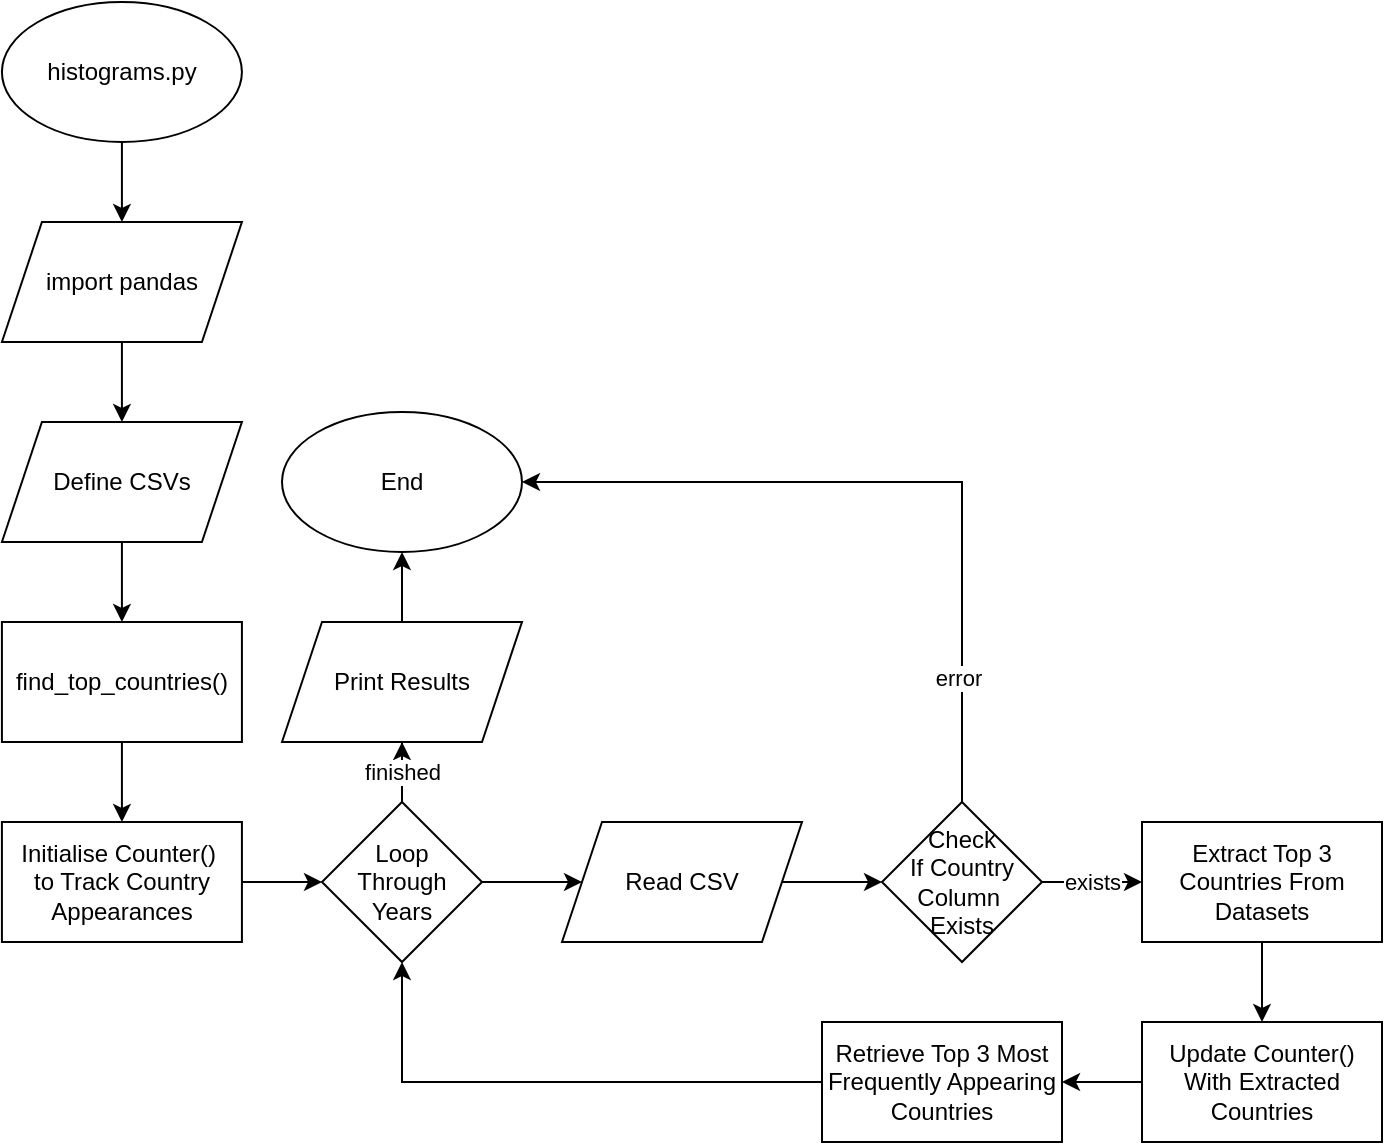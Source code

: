 <mxfile version="26.1.0">
  <diagram id="C5RBs43oDa-KdzZeNtuy" name="Page-1">
    <mxGraphModel grid="1" page="1" gridSize="10" guides="1" tooltips="1" connect="1" arrows="1" fold="1" pageScale="1" pageWidth="827" pageHeight="1169" math="0" shadow="0">
      <root>
        <mxCell id="WIyWlLk6GJQsqaUBKTNV-0" />
        <mxCell id="WIyWlLk6GJQsqaUBKTNV-1" parent="WIyWlLk6GJQsqaUBKTNV-0" />
        <mxCell id="iXmqzpFQKqinNQqxrl1--34" style="edgeStyle=orthogonalEdgeStyle;rounded=0;orthogonalLoop=1;jettySize=auto;html=1;" edge="1" parent="WIyWlLk6GJQsqaUBKTNV-1" source="iXmqzpFQKqinNQqxrl1--1" target="iXmqzpFQKqinNQqxrl1--32">
          <mxGeometry relative="1" as="geometry" />
        </mxCell>
        <mxCell id="iXmqzpFQKqinNQqxrl1--1" value="&lt;p&gt;histograms.py&lt;/p&gt;" style="ellipse;whiteSpace=wrap;html=1;" vertex="1" parent="WIyWlLk6GJQsqaUBKTNV-1">
          <mxGeometry x="39.96" y="10" width="120" height="70" as="geometry" />
        </mxCell>
        <mxCell id="C3z-Kls5U324keOWxkMt-1" value="" style="edgeStyle=orthogonalEdgeStyle;rounded=0;orthogonalLoop=1;jettySize=auto;html=1;" edge="1" parent="WIyWlLk6GJQsqaUBKTNV-1" source="iXmqzpFQKqinNQqxrl1--2" target="C3z-Kls5U324keOWxkMt-0">
          <mxGeometry relative="1" as="geometry" />
        </mxCell>
        <mxCell id="iXmqzpFQKqinNQqxrl1--2" value="Define CSVs" style="shape=parallelogram;perimeter=parallelogramPerimeter;whiteSpace=wrap;html=1;fixedSize=1;" vertex="1" parent="WIyWlLk6GJQsqaUBKTNV-1">
          <mxGeometry x="39.96" y="220" width="120" height="60" as="geometry" />
        </mxCell>
        <mxCell id="iXmqzpFQKqinNQqxrl1--33" style="edgeStyle=orthogonalEdgeStyle;rounded=0;orthogonalLoop=1;jettySize=auto;html=1;entryX=0.5;entryY=0;entryDx=0;entryDy=0;" edge="1" parent="WIyWlLk6GJQsqaUBKTNV-1" source="iXmqzpFQKqinNQqxrl1--32" target="iXmqzpFQKqinNQqxrl1--2">
          <mxGeometry relative="1" as="geometry" />
        </mxCell>
        <mxCell id="iXmqzpFQKqinNQqxrl1--32" value="&lt;font face=&quot;Helvetica&quot;&gt;import pandas&lt;/font&gt;" style="shape=parallelogram;perimeter=parallelogramPerimeter;whiteSpace=wrap;html=1;fixedSize=1;" vertex="1" parent="WIyWlLk6GJQsqaUBKTNV-1">
          <mxGeometry x="39.96" y="120" width="120" height="60" as="geometry" />
        </mxCell>
        <mxCell id="mG5YyNLUCqAut8_NGiAm-7" value="" style="edgeStyle=orthogonalEdgeStyle;rounded=0;orthogonalLoop=1;jettySize=auto;html=1;" edge="1" parent="WIyWlLk6GJQsqaUBKTNV-1" source="ebi25rhOZYfi02CDMm35-2" target="mG5YyNLUCqAut8_NGiAm-6">
          <mxGeometry relative="1" as="geometry" />
        </mxCell>
        <mxCell id="mG5YyNLUCqAut8_NGiAm-27" value="finished" style="edgeStyle=orthogonalEdgeStyle;rounded=0;orthogonalLoop=1;jettySize=auto;html=1;" edge="1" parent="WIyWlLk6GJQsqaUBKTNV-1" source="ebi25rhOZYfi02CDMm35-2" target="mG5YyNLUCqAut8_NGiAm-26">
          <mxGeometry relative="1" as="geometry" />
        </mxCell>
        <mxCell id="C3z-Kls5U324keOWxkMt-10" value="finished" style="edgeStyle=orthogonalEdgeStyle;rounded=0;orthogonalLoop=1;jettySize=auto;html=1;" edge="1" parent="WIyWlLk6GJQsqaUBKTNV-1" source="ebi25rhOZYfi02CDMm35-2" target="C3z-Kls5U324keOWxkMt-8">
          <mxGeometry relative="1" as="geometry" />
        </mxCell>
        <mxCell id="ebi25rhOZYfi02CDMm35-2" value="Loop&lt;div&gt;Through&lt;br&gt;Years&lt;/div&gt;" style="rhombus;whiteSpace=wrap;html=1;" vertex="1" parent="WIyWlLk6GJQsqaUBKTNV-1">
          <mxGeometry x="200" y="410" width="80" height="80" as="geometry" />
        </mxCell>
        <mxCell id="mG5YyNLUCqAut8_NGiAm-9" value="" style="edgeStyle=orthogonalEdgeStyle;rounded=0;orthogonalLoop=1;jettySize=auto;html=1;" edge="1" parent="WIyWlLk6GJQsqaUBKTNV-1" source="mG5YyNLUCqAut8_NGiAm-6" target="mG5YyNLUCqAut8_NGiAm-8">
          <mxGeometry relative="1" as="geometry" />
        </mxCell>
        <mxCell id="mG5YyNLUCqAut8_NGiAm-6" value="Read CSV" style="shape=parallelogram;perimeter=parallelogramPerimeter;whiteSpace=wrap;html=1;fixedSize=1;" vertex="1" parent="WIyWlLk6GJQsqaUBKTNV-1">
          <mxGeometry x="320" y="420" width="120" height="60" as="geometry" />
        </mxCell>
        <mxCell id="mG5YyNLUCqAut8_NGiAm-11" value="exists" style="edgeStyle=orthogonalEdgeStyle;rounded=0;orthogonalLoop=1;jettySize=auto;html=1;" edge="1" parent="WIyWlLk6GJQsqaUBKTNV-1" source="mG5YyNLUCqAut8_NGiAm-8" target="mG5YyNLUCqAut8_NGiAm-10">
          <mxGeometry relative="1" as="geometry" />
        </mxCell>
        <mxCell id="C3z-Kls5U324keOWxkMt-12" value="" style="edgeStyle=orthogonalEdgeStyle;rounded=0;orthogonalLoop=1;jettySize=auto;html=1;entryX=1;entryY=0.5;entryDx=0;entryDy=0;" edge="1" parent="WIyWlLk6GJQsqaUBKTNV-1" source="mG5YyNLUCqAut8_NGiAm-8" target="mG5YyNLUCqAut8_NGiAm-26">
          <mxGeometry relative="1" as="geometry">
            <Array as="points">
              <mxPoint x="520" y="250" />
            </Array>
          </mxGeometry>
        </mxCell>
        <mxCell id="C3z-Kls5U324keOWxkMt-13" value="error" style="edgeLabel;html=1;align=center;verticalAlign=middle;resizable=0;points=[];" connectable="0" vertex="1" parent="C3z-Kls5U324keOWxkMt-12">
          <mxGeometry x="-0.674" y="2" relative="1" as="geometry">
            <mxPoint as="offset" />
          </mxGeometry>
        </mxCell>
        <mxCell id="mG5YyNLUCqAut8_NGiAm-8" value="Check If&amp;nbsp;&lt;span style=&quot;background-color: transparent; color: light-dark(rgb(0, 0, 0), rgb(255, 255, 255));&quot;&gt;Country &lt;/span&gt;&lt;span style=&quot;background-color: transparent; color: light-dark(rgb(0, 0, 0), rgb(255, 255, 255));&quot;&gt;Column&amp;nbsp;&lt;/span&gt;&lt;div&gt;&lt;span style=&quot;background-color: transparent; color: light-dark(rgb(0, 0, 0), rgb(255, 255, 255));&quot;&gt;Exists&lt;/span&gt;&lt;/div&gt;" style="rhombus;whiteSpace=wrap;html=1;" vertex="1" parent="WIyWlLk6GJQsqaUBKTNV-1">
          <mxGeometry x="480" y="410" width="80" height="80" as="geometry" />
        </mxCell>
        <mxCell id="mG5YyNLUCqAut8_NGiAm-13" value="" style="edgeStyle=orthogonalEdgeStyle;rounded=0;orthogonalLoop=1;jettySize=auto;html=1;" edge="1" parent="WIyWlLk6GJQsqaUBKTNV-1" source="mG5YyNLUCqAut8_NGiAm-10" target="mG5YyNLUCqAut8_NGiAm-12">
          <mxGeometry relative="1" as="geometry" />
        </mxCell>
        <mxCell id="mG5YyNLUCqAut8_NGiAm-10" value="Extract Top 3 Countries From Datasets" style="rounded=0;whiteSpace=wrap;html=1;" vertex="1" parent="WIyWlLk6GJQsqaUBKTNV-1">
          <mxGeometry x="610" y="420" width="120" height="60" as="geometry" />
        </mxCell>
        <mxCell id="C3z-Kls5U324keOWxkMt-7" value="" style="edgeStyle=orthogonalEdgeStyle;rounded=0;orthogonalLoop=1;jettySize=auto;html=1;" edge="1" parent="WIyWlLk6GJQsqaUBKTNV-1" source="mG5YyNLUCqAut8_NGiAm-12" target="C3z-Kls5U324keOWxkMt-6">
          <mxGeometry relative="1" as="geometry" />
        </mxCell>
        <mxCell id="mG5YyNLUCqAut8_NGiAm-12" value="Update Counter() With Extracted Countries" style="rounded=0;whiteSpace=wrap;html=1;" vertex="1" parent="WIyWlLk6GJQsqaUBKTNV-1">
          <mxGeometry x="610" y="520" width="120" height="60" as="geometry" />
        </mxCell>
        <mxCell id="mG5YyNLUCqAut8_NGiAm-26" value="&lt;p&gt;End&lt;/p&gt;" style="ellipse;whiteSpace=wrap;html=1;" vertex="1" parent="WIyWlLk6GJQsqaUBKTNV-1">
          <mxGeometry x="180" y="215" width="120" height="70" as="geometry" />
        </mxCell>
        <mxCell id="C3z-Kls5U324keOWxkMt-4" value="" style="edgeStyle=orthogonalEdgeStyle;rounded=0;orthogonalLoop=1;jettySize=auto;html=1;" edge="1" parent="WIyWlLk6GJQsqaUBKTNV-1" source="C3z-Kls5U324keOWxkMt-0" target="C3z-Kls5U324keOWxkMt-2">
          <mxGeometry relative="1" as="geometry" />
        </mxCell>
        <mxCell id="C3z-Kls5U324keOWxkMt-0" value="find_top_countries()" style="rounded=0;whiteSpace=wrap;html=1;" vertex="1" parent="WIyWlLk6GJQsqaUBKTNV-1">
          <mxGeometry x="39.96" y="320" width="120" height="60" as="geometry" />
        </mxCell>
        <mxCell id="C3z-Kls5U324keOWxkMt-5" value="" style="edgeStyle=orthogonalEdgeStyle;rounded=0;orthogonalLoop=1;jettySize=auto;html=1;" edge="1" parent="WIyWlLk6GJQsqaUBKTNV-1" source="C3z-Kls5U324keOWxkMt-2" target="ebi25rhOZYfi02CDMm35-2">
          <mxGeometry relative="1" as="geometry" />
        </mxCell>
        <mxCell id="C3z-Kls5U324keOWxkMt-2" value="Initialise Counter()&amp;nbsp;&lt;div&gt;to Track Country&lt;/div&gt;&lt;div&gt;Appearances&lt;/div&gt;" style="rounded=0;whiteSpace=wrap;html=1;" vertex="1" parent="WIyWlLk6GJQsqaUBKTNV-1">
          <mxGeometry x="39.96" y="420" width="120" height="60" as="geometry" />
        </mxCell>
        <mxCell id="C3z-Kls5U324keOWxkMt-9" style="edgeStyle=orthogonalEdgeStyle;rounded=0;orthogonalLoop=1;jettySize=auto;html=1;entryX=0.5;entryY=1;entryDx=0;entryDy=0;" edge="1" parent="WIyWlLk6GJQsqaUBKTNV-1" source="C3z-Kls5U324keOWxkMt-6" target="ebi25rhOZYfi02CDMm35-2">
          <mxGeometry relative="1" as="geometry" />
        </mxCell>
        <mxCell id="C3z-Kls5U324keOWxkMt-6" value="Retrieve Top 3 Most Frequently Appearing Countries" style="rounded=0;whiteSpace=wrap;html=1;" vertex="1" parent="WIyWlLk6GJQsqaUBKTNV-1">
          <mxGeometry x="450" y="520" width="120" height="60" as="geometry" />
        </mxCell>
        <mxCell id="C3z-Kls5U324keOWxkMt-8" value="Print Results" style="shape=parallelogram;perimeter=parallelogramPerimeter;whiteSpace=wrap;html=1;fixedSize=1;" vertex="1" parent="WIyWlLk6GJQsqaUBKTNV-1">
          <mxGeometry x="180" y="320" width="120" height="60" as="geometry" />
        </mxCell>
      </root>
    </mxGraphModel>
  </diagram>
</mxfile>
